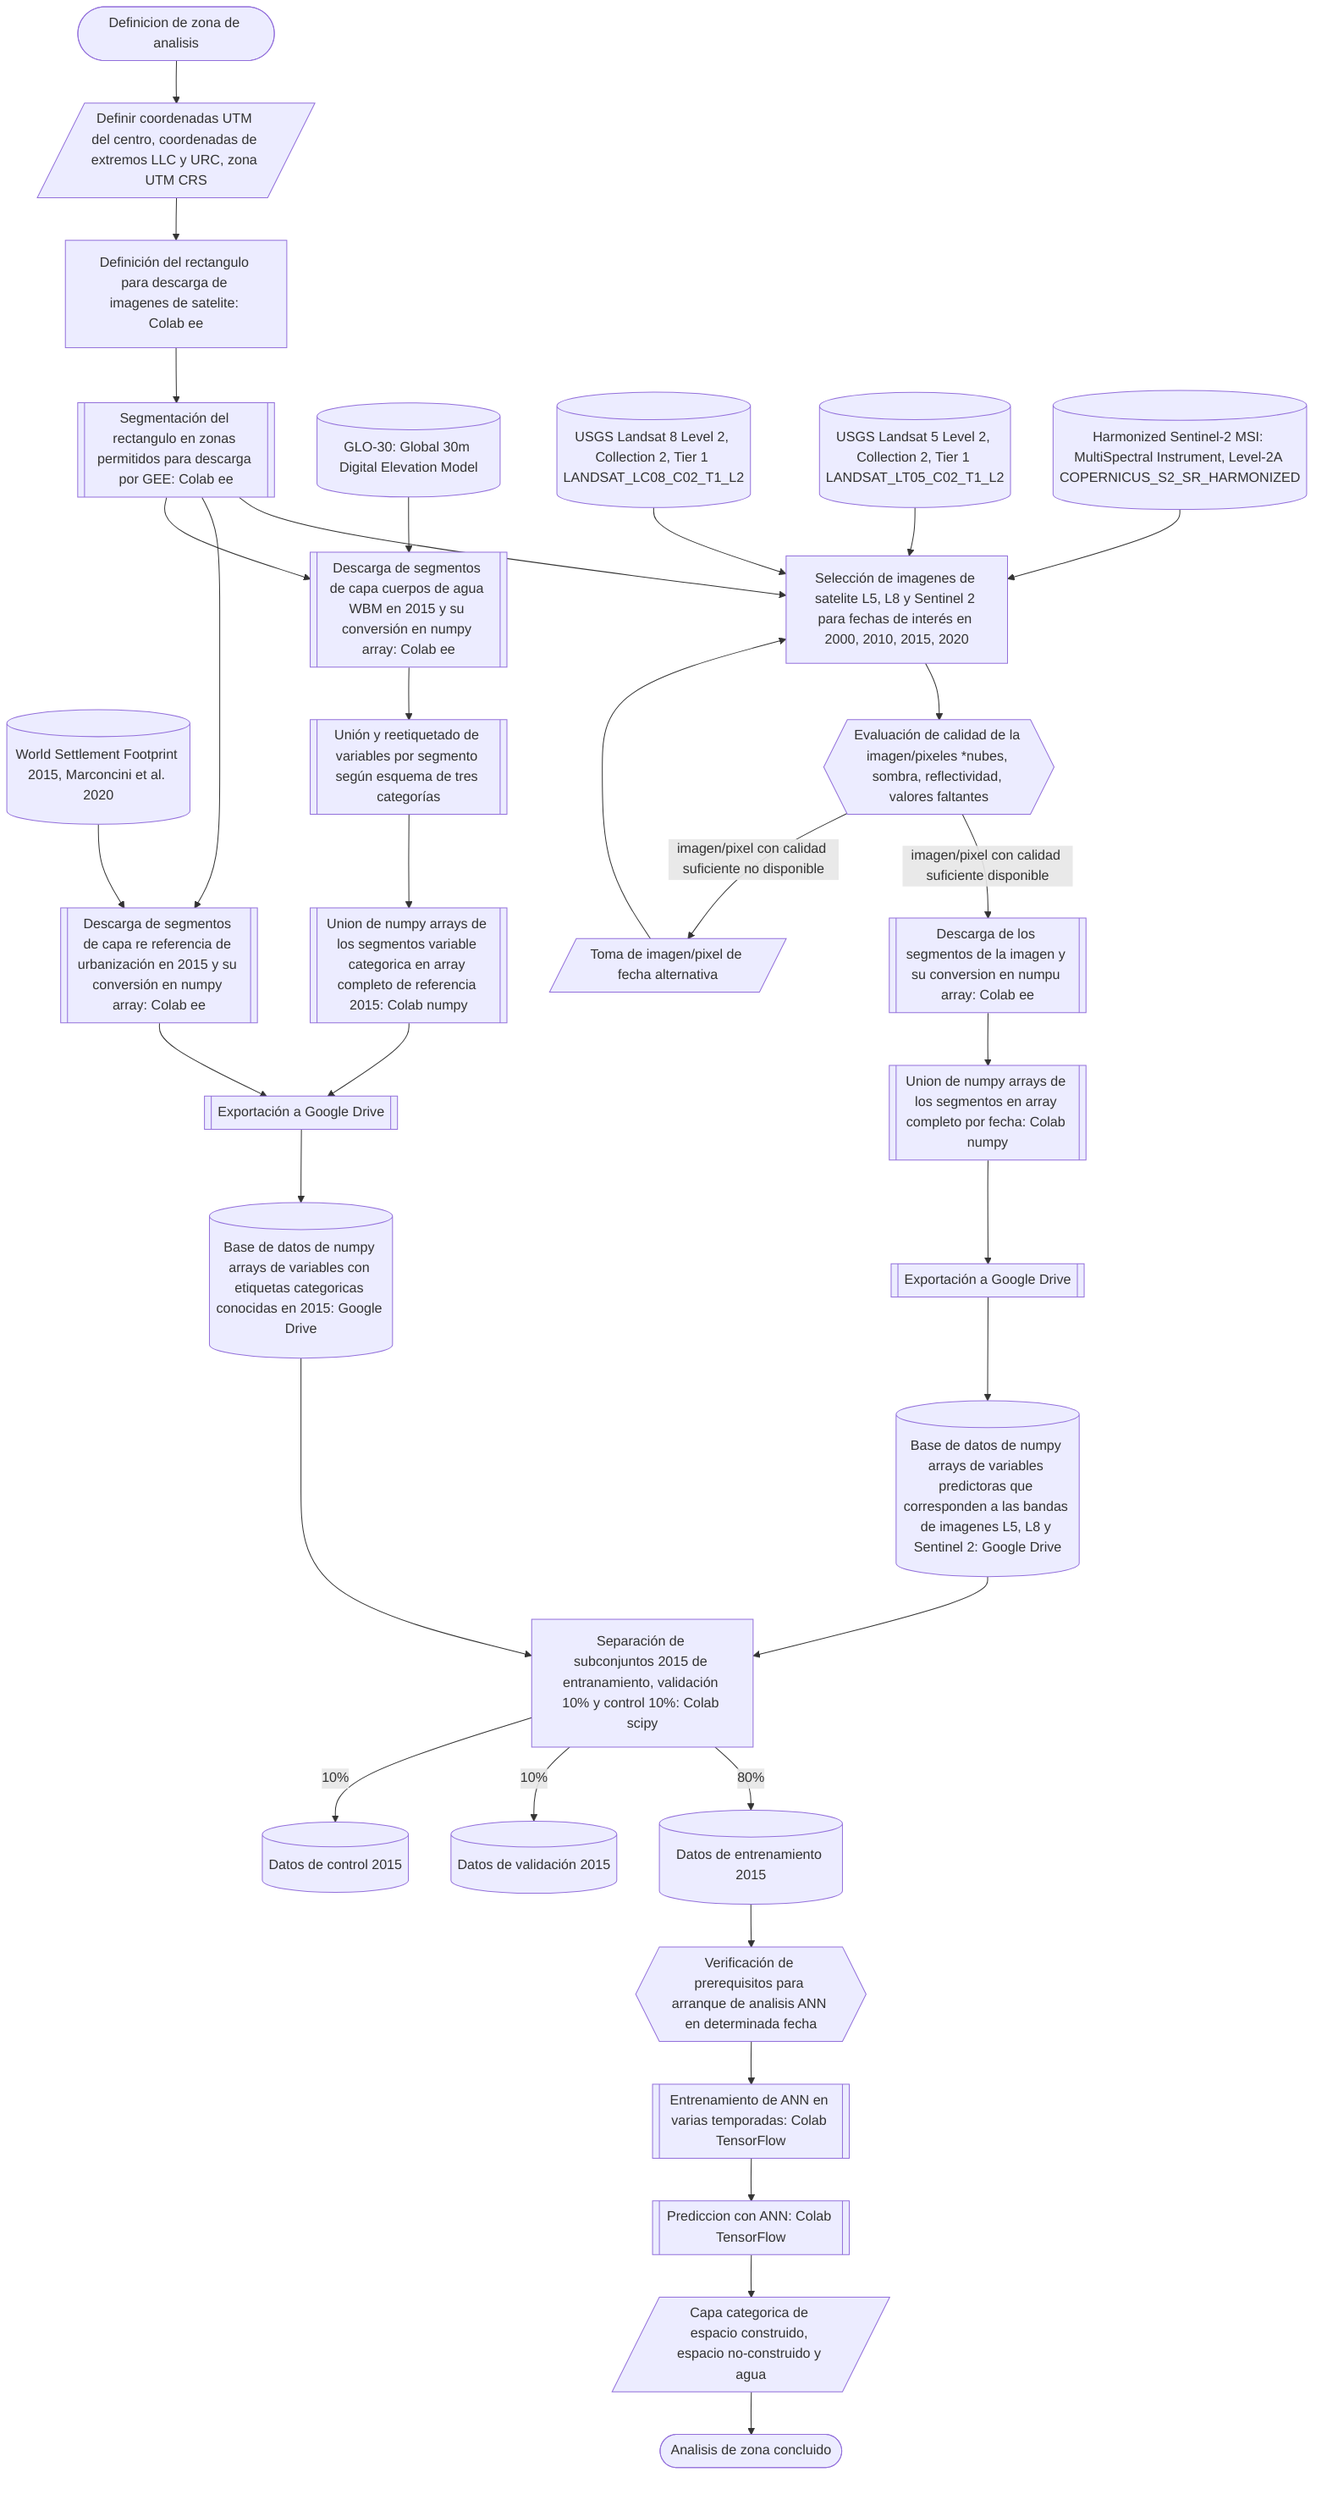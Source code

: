 flowchart TD
  A1([Definicion de zona de analisis])-->B1
  B1[/Definir coordenadas UTM del centro, coordenadas de extremos LLC y URC, zona UTM CRS/]-->C1
  C1[Definición del rectangulo para descarga de imagenes de satelite: Colab ee]-->C2
  C2[[Segmentación del rectangulo en zonas permitidos para descarga por GEE: Colab ee]]-->D1
  C2-->C3
  C2-->C4
  D04[(World Settlement Footprint 2015, Marconcini et al. 2020)]-->C3
  C3[[Descarga de segmentos de capa re referencia de urbanización en 2015 y su conversión en numpy array: Colab ee]]-->E4
  D05[(GLO-30: Global 30m Digital Elevation Model)]-->C4
  C4[[Descarga de segmentos de capa cuerpos de agua WBM en 2015 y su conversión en numpy array: Colab ee]]-->C5
  C5[[Unión y reetiquetado de variables por segmento según esquema de tres categorías]]-->C6
  C6[[Union de numpy arrays de los segmentos variable categorica en array completo de referencia 2015: Colab numpy]]-->E4
  E4[[Exportación a Google Drive]]-->E4A
  D01[(USGS Landsat 8 Level 2, Collection 2, Tier 1 LANDSAT_LC08_C02_T1_L2)]-->D1
  D02[(USGS Landsat 5 Level 2, Collection 2, Tier 1 LANDSAT_LT05_C02_T1_L2)]-->D1
  D03[(Harmonized Sentinel-2 MSI: MultiSpectral Instrument, Level-2A COPERNICUS_S2_SR_HARMONIZED)]-->D1
  D1[Selección de imagenes de satelite L5, L8 y Sentinel 2 para fechas de interés en 2000, 2010, 2015, 2020]-->D2
  D2{{Evaluación de calidad de la imagen/pixeles *nubes, sombra, reflectividad, valores faltantes}}
  D2--imagen/pixel con calidad suficiente disponible-->E1
  D2--imagen/pixel con calidad suficiente no disponible-->D3
  D3[/Toma de imagen/pixel de fecha alternativa/]-->D1
  E1[[Descarga de los segmentos de la imagen y su conversion en numpu array: Colab ee]]-->E2
  E2[[Union de numpy arrays de los segmentos en array completo por fecha: Colab numpy]]-->E3
  E3[[Exportación a Google Drive]]-->E3A
  E3A[(Base de datos de numpy arrays de variables predictoras que corresponden a las bandas de imagenes L5, L8 y Sentinel 2: Google Drive)]-->F1
  E4A[(Base de datos de numpy arrays de variables con etiquetas categoricas conocidas en 2015: Google Drive)]-->F1
  F1[Separación de subconjuntos 2015 de entranamiento, validación 10% y control 10%: Colab scipy]--80%-->F2A
  F1--10%-->F2B
  F1--10%-->F2C
  F2A[(Datos de entrenamiento 2015)]-->J1
  F2B[(Datos de validación 2015)]
  F2C[(Datos de control 2015)]
  
  J1{{Verificación de prerequisitos para arranque de analisis ANN en determinada fecha}}-->K1
  K1[[Entrenamiento de ANN en varias temporadas: Colab TensorFlow]]-->K2
  K2[[Prediccion con ANN: Colab TensorFlow]]-->M1
  M1[/Capa categorica de espacio construido, espacio no-construido y agua/]-->Z1
  Z1([Analisis de zona concluido])